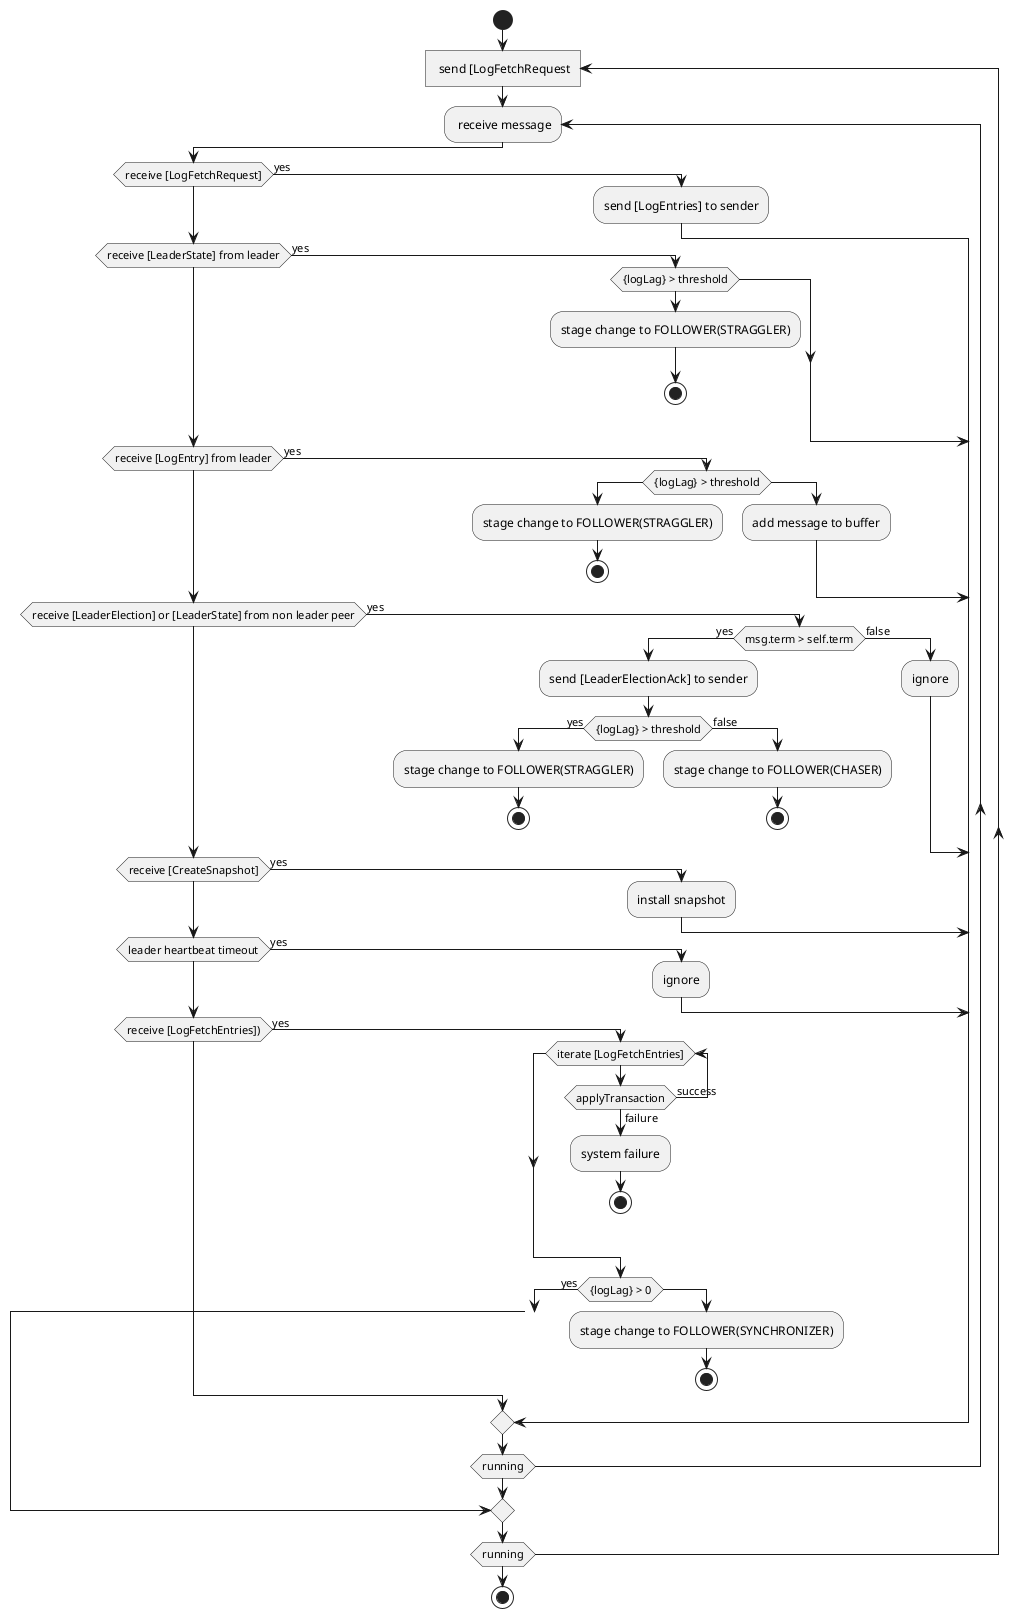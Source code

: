 @startuml
!pragma useVerticalIf on
start
repeat : send [LogFetchRequest]

    repeat : receive message
        if (receive [LogFetchRequest]) then (yes)
            :send [LogEntries] to sender;

        elseif (receive [LeaderState] from leader) then (yes)
            if ({logLag} > threshold)
                :stage change to FOLLOWER(STRAGGLER);
                stop
            endif

        elseif (receive [LogEntry] from leader) then (yes)
            if ({logLag} > threshold)
                :stage change to FOLLOWER(STRAGGLER);
                stop
            else
                :add message to buffer;
            endif

        elseif (receive [LeaderElection] or [LeaderState] from non leader peer) then (yes)
            if (msg.term > self.term) then (yes)
                :send [LeaderElectionAck] to sender;
                if ({logLag} > threshold) then (yes)
                    :stage change to FOLLOWER(STRAGGLER);
                    stop
                else (false)
                    :stage change to FOLLOWER(CHASER);
                    stop
                endif
            else (false)
                :ignore;
            endif
        elseif (receive [CreateSnapshot]) then (yes)
            :install snapshot;
        elseif (leader heartbeat timeout) then (yes)
            :ignore;
        elseif (receive [LogFetchEntries])) then (yes)
            while (iterate [LogFetchEntries])
                if (applyTransaction) then (failure)
                    :system failure;
                    stop
                else (success)
                endif
            endwhile
            if ({logLag} > 0) then (yes)
                break
            else
                :stage change to FOLLOWER(SYNCHRONIZER);
                stop
            endif
        endif
    repeat while (running)
repeat while (running)
stop
@enduml
